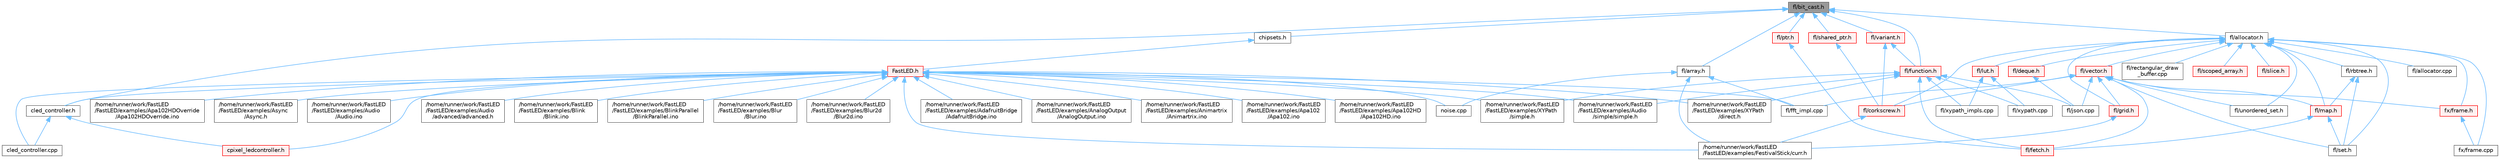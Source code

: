 digraph "fl/bit_cast.h"
{
 // INTERACTIVE_SVG=YES
 // LATEX_PDF_SIZE
  bgcolor="transparent";
  edge [fontname=Helvetica,fontsize=10,labelfontname=Helvetica,labelfontsize=10];
  node [fontname=Helvetica,fontsize=10,shape=box,height=0.2,width=0.4];
  Node1 [id="Node000001",label="fl/bit_cast.h",height=0.2,width=0.4,color="gray40", fillcolor="grey60", style="filled", fontcolor="black",tooltip=" "];
  Node1 -> Node2 [id="edge1_Node000001_Node000002",dir="back",color="steelblue1",style="solid",tooltip=" "];
  Node2 [id="Node000002",label="chipsets.h",height=0.2,width=0.4,color="grey40", fillcolor="white", style="filled",URL="$db/d66/chipsets_8h.html",tooltip="Contains the bulk of the definitions for the various LED chipsets supported."];
  Node2 -> Node3 [id="edge2_Node000002_Node000003",dir="back",color="steelblue1",style="solid",tooltip=" "];
  Node3 [id="Node000003",label="FastLED.h",height=0.2,width=0.4,color="red", fillcolor="#FFF0F0", style="filled",URL="$db/d97/_fast_l_e_d_8h.html",tooltip="central include file for FastLED, defines the CFastLED class/object"];
  Node3 -> Node4 [id="edge3_Node000003_Node000004",dir="back",color="steelblue1",style="solid",tooltip=" "];
  Node4 [id="Node000004",label="/home/runner/work/FastLED\l/FastLED/examples/AdafruitBridge\l/AdafruitBridge.ino",height=0.2,width=0.4,color="grey40", fillcolor="white", style="filled",URL="$d8/d21/_adafruit_bridge_8ino.html",tooltip=" "];
  Node3 -> Node5 [id="edge4_Node000003_Node000005",dir="back",color="steelblue1",style="solid",tooltip=" "];
  Node5 [id="Node000005",label="/home/runner/work/FastLED\l/FastLED/examples/AnalogOutput\l/AnalogOutput.ino",height=0.2,width=0.4,color="grey40", fillcolor="white", style="filled",URL="$d5/d17/_analog_output_8ino.html",tooltip="Demonstrates how to use FastLED color functions even without a \"pixel-addressible\" smart LED strip."];
  Node3 -> Node6 [id="edge5_Node000003_Node000006",dir="back",color="steelblue1",style="solid",tooltip=" "];
  Node6 [id="Node000006",label="/home/runner/work/FastLED\l/FastLED/examples/Animartrix\l/Animartrix.ino",height=0.2,width=0.4,color="grey40", fillcolor="white", style="filled",URL="$d6/d05/_animartrix_8ino.html",tooltip="Demo of the Animatrix effects."];
  Node3 -> Node7 [id="edge6_Node000003_Node000007",dir="back",color="steelblue1",style="solid",tooltip=" "];
  Node7 [id="Node000007",label="/home/runner/work/FastLED\l/FastLED/examples/Apa102\l/Apa102.ino",height=0.2,width=0.4,color="grey40", fillcolor="white", style="filled",URL="$dd/d0f/_apa102_8ino.html",tooltip=" "];
  Node3 -> Node8 [id="edge7_Node000003_Node000008",dir="back",color="steelblue1",style="solid",tooltip=" "];
  Node8 [id="Node000008",label="/home/runner/work/FastLED\l/FastLED/examples/Apa102HD\l/Apa102HD.ino",height=0.2,width=0.4,color="grey40", fillcolor="white", style="filled",URL="$d1/d75/_apa102_h_d_8ino.html",tooltip="Example showing how to use the APA102HD gamma correction."];
  Node3 -> Node9 [id="edge8_Node000003_Node000009",dir="back",color="steelblue1",style="solid",tooltip=" "];
  Node9 [id="Node000009",label="/home/runner/work/FastLED\l/FastLED/examples/Apa102HDOverride\l/Apa102HDOverride.ino",height=0.2,width=0.4,color="grey40", fillcolor="white", style="filled",URL="$d3/d6e/_apa102_h_d_override_8ino.html",tooltip=" "];
  Node3 -> Node10 [id="edge9_Node000003_Node000010",dir="back",color="steelblue1",style="solid",tooltip=" "];
  Node10 [id="Node000010",label="/home/runner/work/FastLED\l/FastLED/examples/Async\l/Async.h",height=0.2,width=0.4,color="grey40", fillcolor="white", style="filled",URL="$d5/d1b/examples_2_async_2async_8h.html",tooltip=" "];
  Node3 -> Node11 [id="edge10_Node000003_Node000011",dir="back",color="steelblue1",style="solid",tooltip=" "];
  Node11 [id="Node000011",label="/home/runner/work/FastLED\l/FastLED/examples/Audio\l/Audio.ino",height=0.2,width=0.4,color="grey40", fillcolor="white", style="filled",URL="$dc/d5d/_audio_8ino.html",tooltip="Audio visualization example with XY mapping."];
  Node3 -> Node12 [id="edge11_Node000003_Node000012",dir="back",color="steelblue1",style="solid",tooltip=" "];
  Node12 [id="Node000012",label="/home/runner/work/FastLED\l/FastLED/examples/Audio\l/advanced/advanced.h",height=0.2,width=0.4,color="grey40", fillcolor="white", style="filled",URL="$da/dc7/advanced_8h.html",tooltip=" "];
  Node3 -> Node13 [id="edge12_Node000003_Node000013",dir="back",color="steelblue1",style="solid",tooltip=" "];
  Node13 [id="Node000013",label="/home/runner/work/FastLED\l/FastLED/examples/Audio\l/simple/simple.h",height=0.2,width=0.4,color="grey40", fillcolor="white", style="filled",URL="$db/d49/_audio_2simple_2simple_8h.html",tooltip=" "];
  Node3 -> Node14 [id="edge13_Node000003_Node000014",dir="back",color="steelblue1",style="solid",tooltip=" "];
  Node14 [id="Node000014",label="/home/runner/work/FastLED\l/FastLED/examples/Blink\l/Blink.ino",height=0.2,width=0.4,color="grey40", fillcolor="white", style="filled",URL="$d0/dc3/_blink_8ino.html",tooltip="Blink the first LED of an LED strip."];
  Node3 -> Node15 [id="edge14_Node000003_Node000015",dir="back",color="steelblue1",style="solid",tooltip=" "];
  Node15 [id="Node000015",label="/home/runner/work/FastLED\l/FastLED/examples/BlinkParallel\l/BlinkParallel.ino",height=0.2,width=0.4,color="grey40", fillcolor="white", style="filled",URL="$d5/d4d/_blink_parallel_8ino.html",tooltip="Shows parallel usage of WS2812 strips."];
  Node3 -> Node16 [id="edge15_Node000003_Node000016",dir="back",color="steelblue1",style="solid",tooltip=" "];
  Node16 [id="Node000016",label="/home/runner/work/FastLED\l/FastLED/examples/Blur\l/Blur.ino",height=0.2,width=0.4,color="grey40", fillcolor="white", style="filled",URL="$d4/d0c/_blur_8ino.html",tooltip=" "];
  Node3 -> Node17 [id="edge16_Node000003_Node000017",dir="back",color="steelblue1",style="solid",tooltip=" "];
  Node17 [id="Node000017",label="/home/runner/work/FastLED\l/FastLED/examples/Blur2d\l/Blur2d.ino",height=0.2,width=0.4,color="grey40", fillcolor="white", style="filled",URL="$df/d42/_blur2d_8ino.html",tooltip="Demonstrates 2D blur effects on LED matrix."];
  Node3 -> Node37 [id="edge17_Node000003_Node000037",dir="back",color="steelblue1",style="solid",tooltip=" "];
  Node37 [id="Node000037",label="/home/runner/work/FastLED\l/FastLED/examples/FestivalStick/curr.h",height=0.2,width=0.4,color="grey40", fillcolor="white", style="filled",URL="$d4/d06/curr_8h.html",tooltip=" "];
  Node3 -> Node97 [id="edge18_Node000003_Node000097",dir="back",color="steelblue1",style="solid",tooltip=" "];
  Node97 [id="Node000097",label="/home/runner/work/FastLED\l/FastLED/examples/XYPath\l/direct.h",height=0.2,width=0.4,color="grey40", fillcolor="white", style="filled",URL="$d6/daf/direct_8h.html",tooltip=" "];
  Node3 -> Node98 [id="edge19_Node000003_Node000098",dir="back",color="steelblue1",style="solid",tooltip=" "];
  Node98 [id="Node000098",label="/home/runner/work/FastLED\l/FastLED/examples/XYPath\l/simple.h",height=0.2,width=0.4,color="grey40", fillcolor="white", style="filled",URL="$d3/d52/_x_y_path_2simple_8h.html",tooltip=" "];
  Node3 -> Node103 [id="edge20_Node000003_Node000103",dir="back",color="steelblue1",style="solid",tooltip=" "];
  Node103 [id="Node000103",label="cled_controller.cpp",height=0.2,width=0.4,color="grey40", fillcolor="white", style="filled",URL="$dd/dd8/cled__controller_8cpp.html",tooltip="base definitions used by led controllers for writing out led data"];
  Node3 -> Node104 [id="edge21_Node000003_Node000104",dir="back",color="steelblue1",style="solid",tooltip=" "];
  Node104 [id="Node000104",label="cled_controller.h",height=0.2,width=0.4,color="grey40", fillcolor="white", style="filled",URL="$db/d6d/cled__controller_8h.html",tooltip="base definitions used by led controllers for writing out led data"];
  Node104 -> Node103 [id="edge22_Node000104_Node000103",dir="back",color="steelblue1",style="solid",tooltip=" "];
  Node104 -> Node105 [id="edge23_Node000104_Node000105",dir="back",color="steelblue1",style="solid",tooltip=" "];
  Node105 [id="Node000105",label="cpixel_ledcontroller.h",height=0.2,width=0.4,color="red", fillcolor="#FFF0F0", style="filled",URL="$d9/d57/cpixel__ledcontroller_8h.html",tooltip="defines the templated version of the CLEDController class"];
  Node3 -> Node105 [id="edge24_Node000003_Node000105",dir="back",color="steelblue1",style="solid",tooltip=" "];
  Node3 -> Node122 [id="edge25_Node000003_Node000122",dir="back",color="steelblue1",style="solid",tooltip=" "];
  Node122 [id="Node000122",label="fl/fft_impl.cpp",height=0.2,width=0.4,color="grey40", fillcolor="white", style="filled",URL="$d1/dff/fft__impl_8cpp.html",tooltip=" "];
  Node3 -> Node146 [id="edge26_Node000003_Node000146",dir="back",color="steelblue1",style="solid",tooltip=" "];
  Node146 [id="Node000146",label="noise.cpp",height=0.2,width=0.4,color="grey40", fillcolor="white", style="filled",URL="$d6/de8/noise_8cpp.html",tooltip="Functions to generate and fill arrays with noise."];
  Node1 -> Node104 [id="edge27_Node000001_Node000104",dir="back",color="steelblue1",style="solid",tooltip=" "];
  Node1 -> Node158 [id="edge28_Node000001_Node000158",dir="back",color="steelblue1",style="solid",tooltip=" "];
  Node158 [id="Node000158",label="fl/allocator.h",height=0.2,width=0.4,color="grey40", fillcolor="white", style="filled",URL="$da/da9/allocator_8h.html",tooltip=" "];
  Node158 -> Node159 [id="edge29_Node000158_Node000159",dir="back",color="steelblue1",style="solid",tooltip=" "];
  Node159 [id="Node000159",label="fl/allocator.cpp",height=0.2,width=0.4,color="grey40", fillcolor="white", style="filled",URL="$d6/d89/allocator_8cpp.html",tooltip=" "];
  Node158 -> Node160 [id="edge30_Node000158_Node000160",dir="back",color="steelblue1",style="solid",tooltip=" "];
  Node160 [id="Node000160",label="fl/corkscrew.h",height=0.2,width=0.4,color="red", fillcolor="#FFF0F0", style="filled",URL="$d1/dd4/src_2fl_2corkscrew_8h.html",tooltip="Corkscrew LED strip projection and rendering."];
  Node160 -> Node37 [id="edge31_Node000160_Node000037",dir="back",color="steelblue1",style="solid",tooltip=" "];
  Node158 -> Node162 [id="edge32_Node000158_Node000162",dir="back",color="steelblue1",style="solid",tooltip=" "];
  Node162 [id="Node000162",label="fl/deque.h",height=0.2,width=0.4,color="red", fillcolor="#FFF0F0", style="filled",URL="$dc/d44/deque_8h.html",tooltip=" "];
  Node162 -> Node163 [id="edge33_Node000162_Node000163",dir="back",color="steelblue1",style="solid",tooltip=" "];
  Node163 [id="Node000163",label="fl/json.cpp",height=0.2,width=0.4,color="grey40", fillcolor="white", style="filled",URL="$dd/d55/json_8cpp.html",tooltip=" "];
  Node158 -> Node165 [id="edge34_Node000158_Node000165",dir="back",color="steelblue1",style="solid",tooltip=" "];
  Node165 [id="Node000165",label="fl/grid.h",height=0.2,width=0.4,color="red", fillcolor="#FFF0F0", style="filled",URL="$da/d15/grid_8h.html",tooltip=" "];
  Node165 -> Node37 [id="edge35_Node000165_Node000037",dir="back",color="steelblue1",style="solid",tooltip=" "];
  Node158 -> Node174 [id="edge36_Node000158_Node000174",dir="back",color="steelblue1",style="solid",tooltip=" "];
  Node174 [id="Node000174",label="fl/lut.h",height=0.2,width=0.4,color="red", fillcolor="#FFF0F0", style="filled",URL="$db/d54/lut_8h.html",tooltip=" "];
  Node174 -> Node169 [id="edge37_Node000174_Node000169",dir="back",color="steelblue1",style="solid",tooltip=" "];
  Node169 [id="Node000169",label="fl/xypath.cpp",height=0.2,width=0.4,color="grey40", fillcolor="white", style="filled",URL="$d4/d78/xypath_8cpp.html",tooltip=" "];
  Node174 -> Node170 [id="edge38_Node000174_Node000170",dir="back",color="steelblue1",style="solid",tooltip=" "];
  Node170 [id="Node000170",label="fl/xypath_impls.cpp",height=0.2,width=0.4,color="grey40", fillcolor="white", style="filled",URL="$d4/db1/xypath__impls_8cpp.html",tooltip=" "];
  Node158 -> Node244 [id="edge39_Node000158_Node000244",dir="back",color="steelblue1",style="solid",tooltip=" "];
  Node244 [id="Node000244",label="fl/map.h",height=0.2,width=0.4,color="red", fillcolor="#FFF0F0", style="filled",URL="$dc/db7/map_8h.html",tooltip=" "];
  Node244 -> Node245 [id="edge40_Node000244_Node000245",dir="back",color="steelblue1",style="solid",tooltip=" "];
  Node245 [id="Node000245",label="fl/fetch.h",height=0.2,width=0.4,color="red", fillcolor="#FFF0F0", style="filled",URL="$d6/d6a/fetch_8h.html",tooltip="Unified HTTP fetch API for FastLED (cross-platform)"];
  Node244 -> Node248 [id="edge41_Node000244_Node000248",dir="back",color="steelblue1",style="solid",tooltip=" "];
  Node248 [id="Node000248",label="fl/set.h",height=0.2,width=0.4,color="grey40", fillcolor="white", style="filled",URL="$d4/d13/set_8h.html",tooltip=" "];
  Node158 -> Node249 [id="edge42_Node000158_Node000249",dir="back",color="steelblue1",style="solid",tooltip=" "];
  Node249 [id="Node000249",label="fl/rbtree.h",height=0.2,width=0.4,color="grey40", fillcolor="white", style="filled",URL="$d5/ddf/rbtree_8h.html",tooltip=" "];
  Node249 -> Node244 [id="edge43_Node000249_Node000244",dir="back",color="steelblue1",style="solid",tooltip=" "];
  Node249 -> Node248 [id="edge44_Node000249_Node000248",dir="back",color="steelblue1",style="solid",tooltip=" "];
  Node158 -> Node247 [id="edge45_Node000158_Node000247",dir="back",color="steelblue1",style="solid",tooltip=" "];
  Node247 [id="Node000247",label="fl/rectangular_draw\l_buffer.cpp",height=0.2,width=0.4,color="grey40", fillcolor="white", style="filled",URL="$d3/d8d/rectangular__draw__buffer_8cpp.html",tooltip=" "];
  Node158 -> Node250 [id="edge46_Node000158_Node000250",dir="back",color="steelblue1",style="solid",tooltip=" "];
  Node250 [id="Node000250",label="fl/scoped_array.h",height=0.2,width=0.4,color="red", fillcolor="#FFF0F0", style="filled",URL="$dc/d00/scoped__array_8h.html",tooltip=" "];
  Node158 -> Node248 [id="edge47_Node000158_Node000248",dir="back",color="steelblue1",style="solid",tooltip=" "];
  Node158 -> Node340 [id="edge48_Node000158_Node000340",dir="back",color="steelblue1",style="solid",tooltip=" "];
  Node340 [id="Node000340",label="fl/slice.h",height=0.2,width=0.4,color="red", fillcolor="#FFF0F0", style="filled",URL="$d0/d48/slice_8h.html",tooltip=" "];
  Node158 -> Node279 [id="edge49_Node000158_Node000279",dir="back",color="steelblue1",style="solid",tooltip=" "];
  Node279 [id="Node000279",label="fl/unordered_set.h",height=0.2,width=0.4,color="grey40", fillcolor="white", style="filled",URL="$df/d26/unordered__set_8h.html",tooltip=" "];
  Node158 -> Node298 [id="edge50_Node000158_Node000298",dir="back",color="steelblue1",style="solid",tooltip=" "];
  Node298 [id="Node000298",label="fl/vector.h",height=0.2,width=0.4,color="red", fillcolor="#FFF0F0", style="filled",URL="$d6/d68/vector_8h.html",tooltip=" "];
  Node298 -> Node160 [id="edge51_Node000298_Node000160",dir="back",color="steelblue1",style="solid",tooltip=" "];
  Node298 -> Node245 [id="edge52_Node000298_Node000245",dir="back",color="steelblue1",style="solid",tooltip=" "];
  Node298 -> Node122 [id="edge53_Node000298_Node000122",dir="back",color="steelblue1",style="solid",tooltip=" "];
  Node298 -> Node165 [id="edge54_Node000298_Node000165",dir="back",color="steelblue1",style="solid",tooltip=" "];
  Node298 -> Node163 [id="edge55_Node000298_Node000163",dir="back",color="steelblue1",style="solid",tooltip=" "];
  Node298 -> Node244 [id="edge56_Node000298_Node000244",dir="back",color="steelblue1",style="solid",tooltip=" "];
  Node298 -> Node248 [id="edge57_Node000298_Node000248",dir="back",color="steelblue1",style="solid",tooltip=" "];
  Node298 -> Node279 [id="edge58_Node000298_Node000279",dir="back",color="steelblue1",style="solid",tooltip=" "];
  Node298 -> Node237 [id="edge59_Node000298_Node000237",dir="back",color="steelblue1",style="solid",tooltip=" "];
  Node237 [id="Node000237",label="fx/frame.h",height=0.2,width=0.4,color="red", fillcolor="#FFF0F0", style="filled",URL="$df/d7d/frame_8h.html",tooltip=" "];
  Node237 -> Node236 [id="edge60_Node000237_Node000236",dir="back",color="steelblue1",style="solid",tooltip=" "];
  Node236 [id="Node000236",label="fx/frame.cpp",height=0.2,width=0.4,color="grey40", fillcolor="white", style="filled",URL="$da/d14/frame_8cpp.html",tooltip=" "];
  Node158 -> Node236 [id="edge61_Node000158_Node000236",dir="back",color="steelblue1",style="solid",tooltip=" "];
  Node158 -> Node237 [id="edge62_Node000158_Node000237",dir="back",color="steelblue1",style="solid",tooltip=" "];
  Node1 -> Node287 [id="edge63_Node000001_Node000287",dir="back",color="steelblue1",style="solid",tooltip=" "];
  Node287 [id="Node000287",label="fl/array.h",height=0.2,width=0.4,color="grey40", fillcolor="white", style="filled",URL="$db/d63/array_8h.html",tooltip=" "];
  Node287 -> Node37 [id="edge64_Node000287_Node000037",dir="back",color="steelblue1",style="solid",tooltip=" "];
  Node287 -> Node122 [id="edge65_Node000287_Node000122",dir="back",color="steelblue1",style="solid",tooltip=" "];
  Node287 -> Node146 [id="edge66_Node000287_Node000146",dir="back",color="steelblue1",style="solid",tooltip=" "];
  Node1 -> Node265 [id="edge67_Node000001_Node000265",dir="back",color="steelblue1",style="solid",tooltip=" "];
  Node265 [id="Node000265",label="fl/function.h",height=0.2,width=0.4,color="red", fillcolor="#FFF0F0", style="filled",URL="$dd/d67/function_8h.html",tooltip=" "];
  Node265 -> Node13 [id="edge68_Node000265_Node000013",dir="back",color="steelblue1",style="solid",tooltip=" "];
  Node265 -> Node97 [id="edge69_Node000265_Node000097",dir="back",color="steelblue1",style="solid",tooltip=" "];
  Node265 -> Node98 [id="edge70_Node000265_Node000098",dir="back",color="steelblue1",style="solid",tooltip=" "];
  Node265 -> Node245 [id="edge71_Node000265_Node000245",dir="back",color="steelblue1",style="solid",tooltip=" "];
  Node265 -> Node163 [id="edge72_Node000265_Node000163",dir="back",color="steelblue1",style="solid",tooltip=" "];
  Node265 -> Node169 [id="edge73_Node000265_Node000169",dir="back",color="steelblue1",style="solid",tooltip=" "];
  Node265 -> Node170 [id="edge74_Node000265_Node000170",dir="back",color="steelblue1",style="solid",tooltip=" "];
  Node1 -> Node255 [id="edge75_Node000001_Node000255",dir="back",color="steelblue1",style="solid",tooltip=" "];
  Node255 [id="Node000255",label="fl/ptr.h",height=0.2,width=0.4,color="red", fillcolor="#FFF0F0", style="filled",URL="$dd/d98/ptr_8h.html",tooltip=" "];
  Node255 -> Node245 [id="edge76_Node000255_Node000245",dir="back",color="steelblue1",style="solid",tooltip=" "];
  Node1 -> Node350 [id="edge77_Node000001_Node000350",dir="back",color="steelblue1",style="solid",tooltip=" "];
  Node350 [id="Node000350",label="fl/shared_ptr.h",height=0.2,width=0.4,color="red", fillcolor="#FFF0F0", style="filled",URL="$df/d6a/shared__ptr_8h.html",tooltip=" "];
  Node350 -> Node160 [id="edge78_Node000350_Node000160",dir="back",color="steelblue1",style="solid",tooltip=" "];
  Node1 -> Node359 [id="edge79_Node000001_Node000359",dir="back",color="steelblue1",style="solid",tooltip=" "];
  Node359 [id="Node000359",label="fl/variant.h",height=0.2,width=0.4,color="red", fillcolor="#FFF0F0", style="filled",URL="$d6/d10/variant_8h.html",tooltip=" "];
  Node359 -> Node160 [id="edge80_Node000359_Node000160",dir="back",color="steelblue1",style="solid",tooltip=" "];
  Node359 -> Node265 [id="edge81_Node000359_Node000265",dir="back",color="steelblue1",style="solid",tooltip=" "];
}
